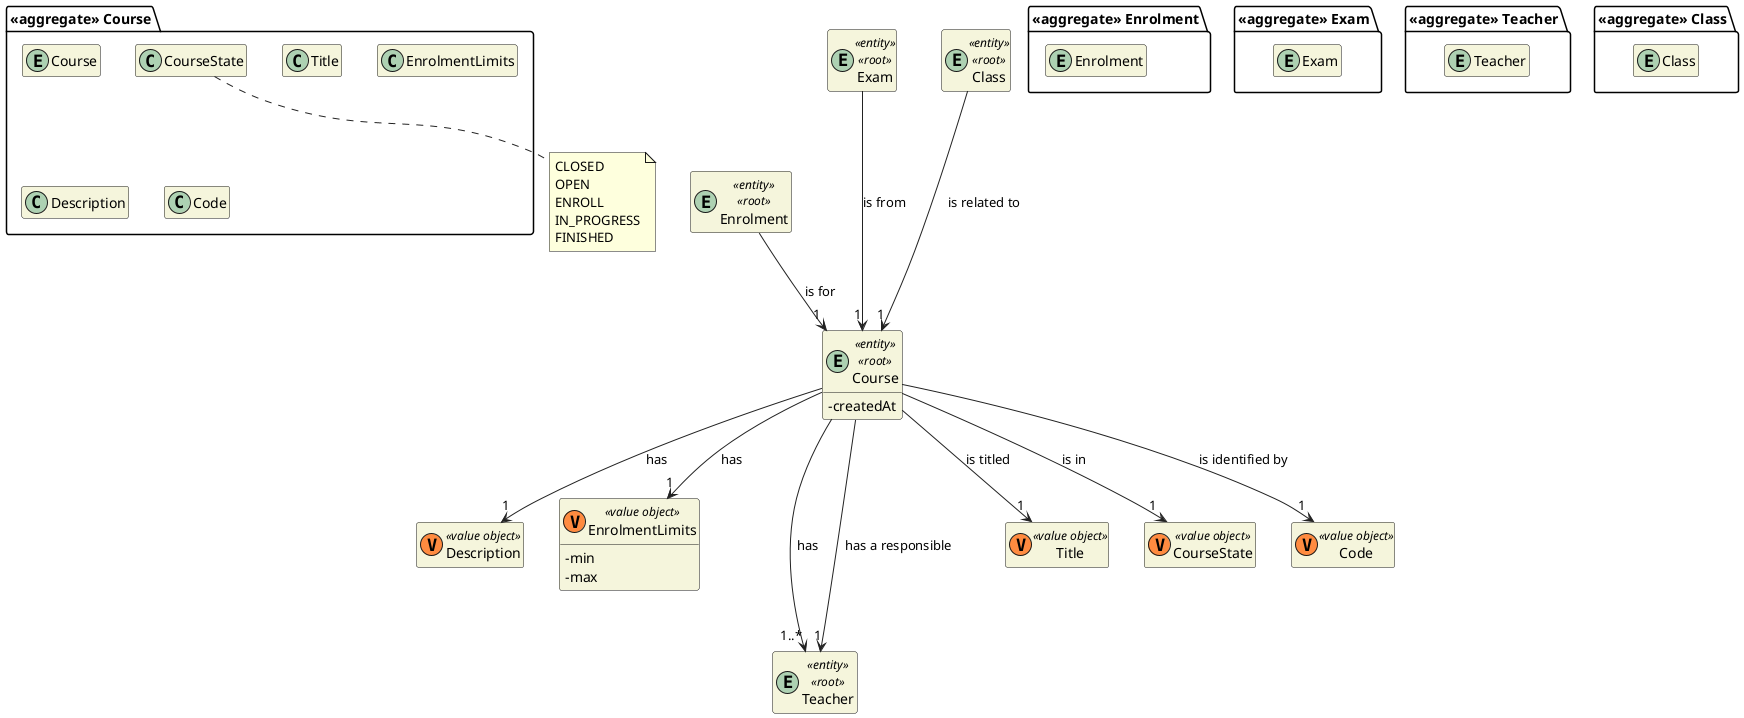 @startuml DM-COURSE
'https://plantuml.com/class-diagram

skinparam classAttributeIconSize 0
hide empty attributes
hide empty methods
skinparam classBackgroundColor beige
skinparam ArrowColor #222222

package "<<aggregate>> Course" {
  entity Course

  class Title
  class CourseState

  class EnrolmentLimits
  class Description

  class Code
}

class Description <<(V,#FF8B40) value object>> {}
class EnrolmentLimits <<(V,#FF8B40) value object>> {
  - min
  - max
}

package "<<aggregate>> Enrolment" {
  entity Enrolment
}

entity Course <<entity>> <<root>> {
  - createdAt
}

entity Enrolment <<entity>> <<root>> {
}

package "<<aggregate>> Exam" {
  entity Exam
}

entity Exam <<entity>> <<root>> {
}

package "<<aggregate>> Teacher" {
  entity Teacher
}

entity Teacher <<entity>> <<root>> {
}

package "<<aggregate>> Class" {
  entity Class
}

entity Class <<entity>> <<root>> {
}

note bottom of CourseState : CLOSED\nOPEN\nENROLL\nIN_PROGRESS\nFINISHED

class Title <<(V,#FF8B40) value object>> {}
class CourseState <<(V,#FF8B40) value object>> {}
class Code <<(V,#FF8B40) value object>> {}

Course --> "1" Title : is titled
Course ---> "1..*" Teacher : has
Course --> "1" Teacher : has a responsible
Course --> "1" CourseState : is in
Course --> "1" Description : has
Course --> "1" EnrolmentLimits : has
Course --> "1" Code : is identified by

Enrolment --> "1" Course : is for

Exam ---> "1" Course : is from

Class ---> "1" Course : is related to

@enduml
